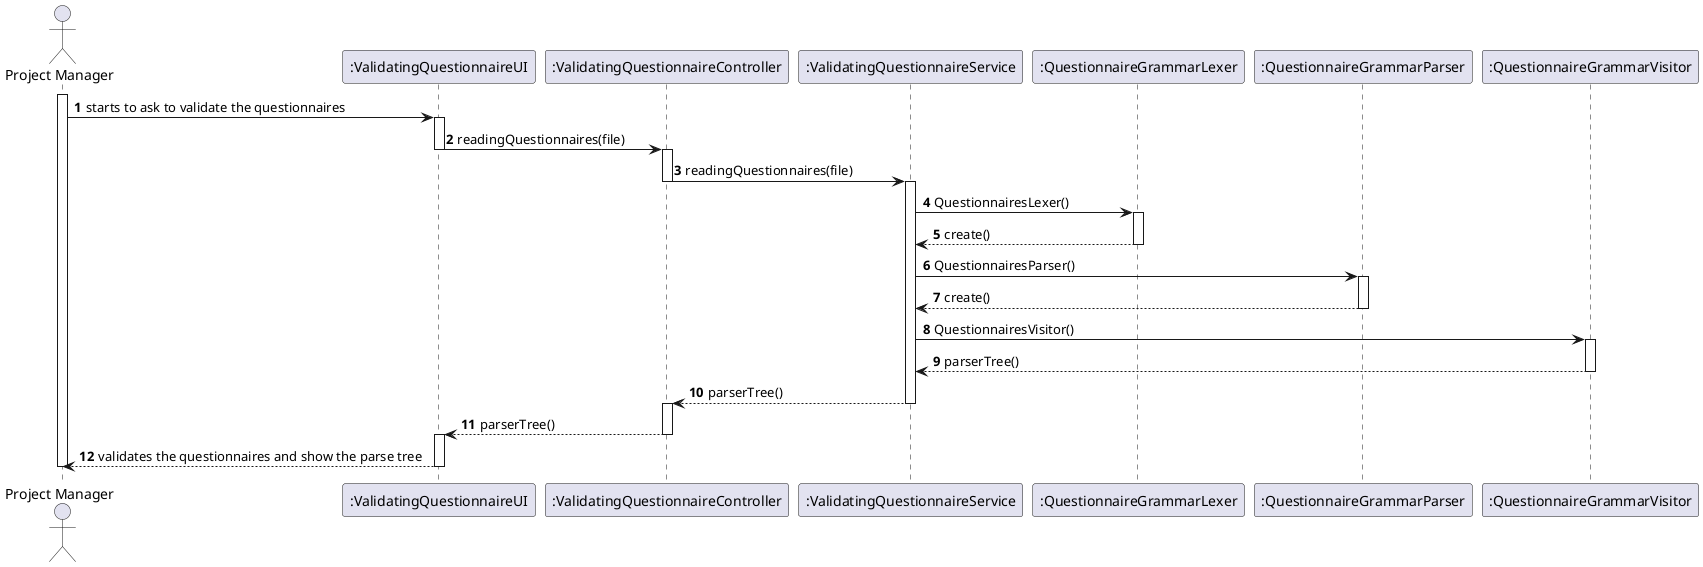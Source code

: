@startuml
'https://plantuml.com/sequence-diagram

autonumber
actor "Project Manager" as PM

participant ":ValidatingQuestionnaireUI" as UI
participant ":ValidatingQuestionnaireController" as CTRL
participant ":ValidatingQuestionnaireService" as SERV
participant ":QuestionnaireGrammarLexer" as LEXER
participant ":QuestionnaireGrammarParser" as PARSER
participant ":QuestionnaireGrammarVisitor" as VISITOR


activate PM
PM -> UI : starts to ask to validate the questionnaires
activate UI

UI -> CTRL: readingQuestionnaires(file)
deactivate UI
activate CTRL

CTRL -> SERV : readingQuestionnaires(file)
deactivate CTRL

activate SERV


SERV -> LEXER: QuestionnairesLexer()
activate LEXER
LEXER --> SERV: create()
deactivate LEXER

SERV -> PARSER: QuestionnairesParser()
activate PARSER
PARSER --> SERV: create()
deactivate PARSER

SERV -> VISITOR: QuestionnairesVisitor()
activate VISITOR
VISITOR --> SERV: parserTree()
deactivate VISITOR


SERV --> CTRL: parserTree()
deactivate SERV
activate CTRL

CTRL --> UI: parserTree()
deactivate CTRL
activate UI
UI --> PM: validates the questionnaires and show the parse tree
deactivate UI

deactivate PM

@enduml



















